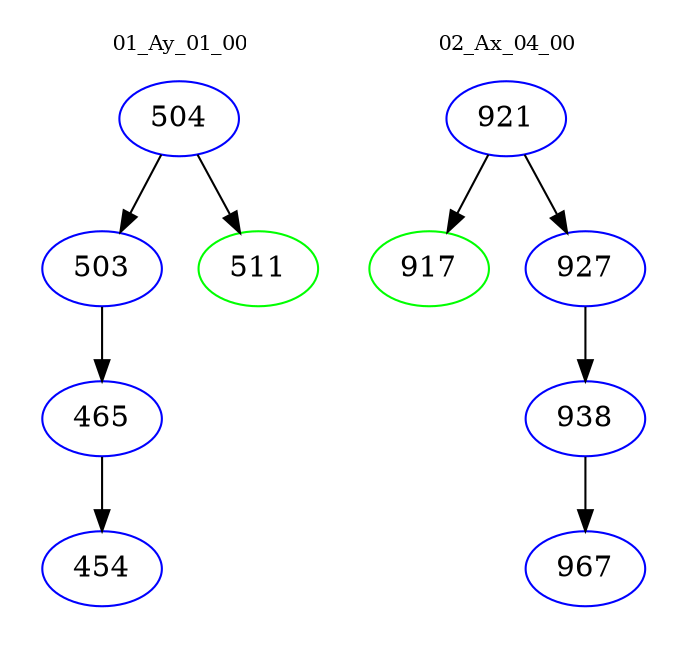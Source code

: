 digraph{
subgraph cluster_0 {
color = white
label = "01_Ay_01_00";
fontsize=10;
T0_504 [label="504", color="blue"]
T0_504 -> T0_503 [color="black"]
T0_503 [label="503", color="blue"]
T0_503 -> T0_465 [color="black"]
T0_465 [label="465", color="blue"]
T0_465 -> T0_454 [color="black"]
T0_454 [label="454", color="blue"]
T0_504 -> T0_511 [color="black"]
T0_511 [label="511", color="green"]
}
subgraph cluster_1 {
color = white
label = "02_Ax_04_00";
fontsize=10;
T1_921 [label="921", color="blue"]
T1_921 -> T1_917 [color="black"]
T1_917 [label="917", color="green"]
T1_921 -> T1_927 [color="black"]
T1_927 [label="927", color="blue"]
T1_927 -> T1_938 [color="black"]
T1_938 [label="938", color="blue"]
T1_938 -> T1_967 [color="black"]
T1_967 [label="967", color="blue"]
}
}
